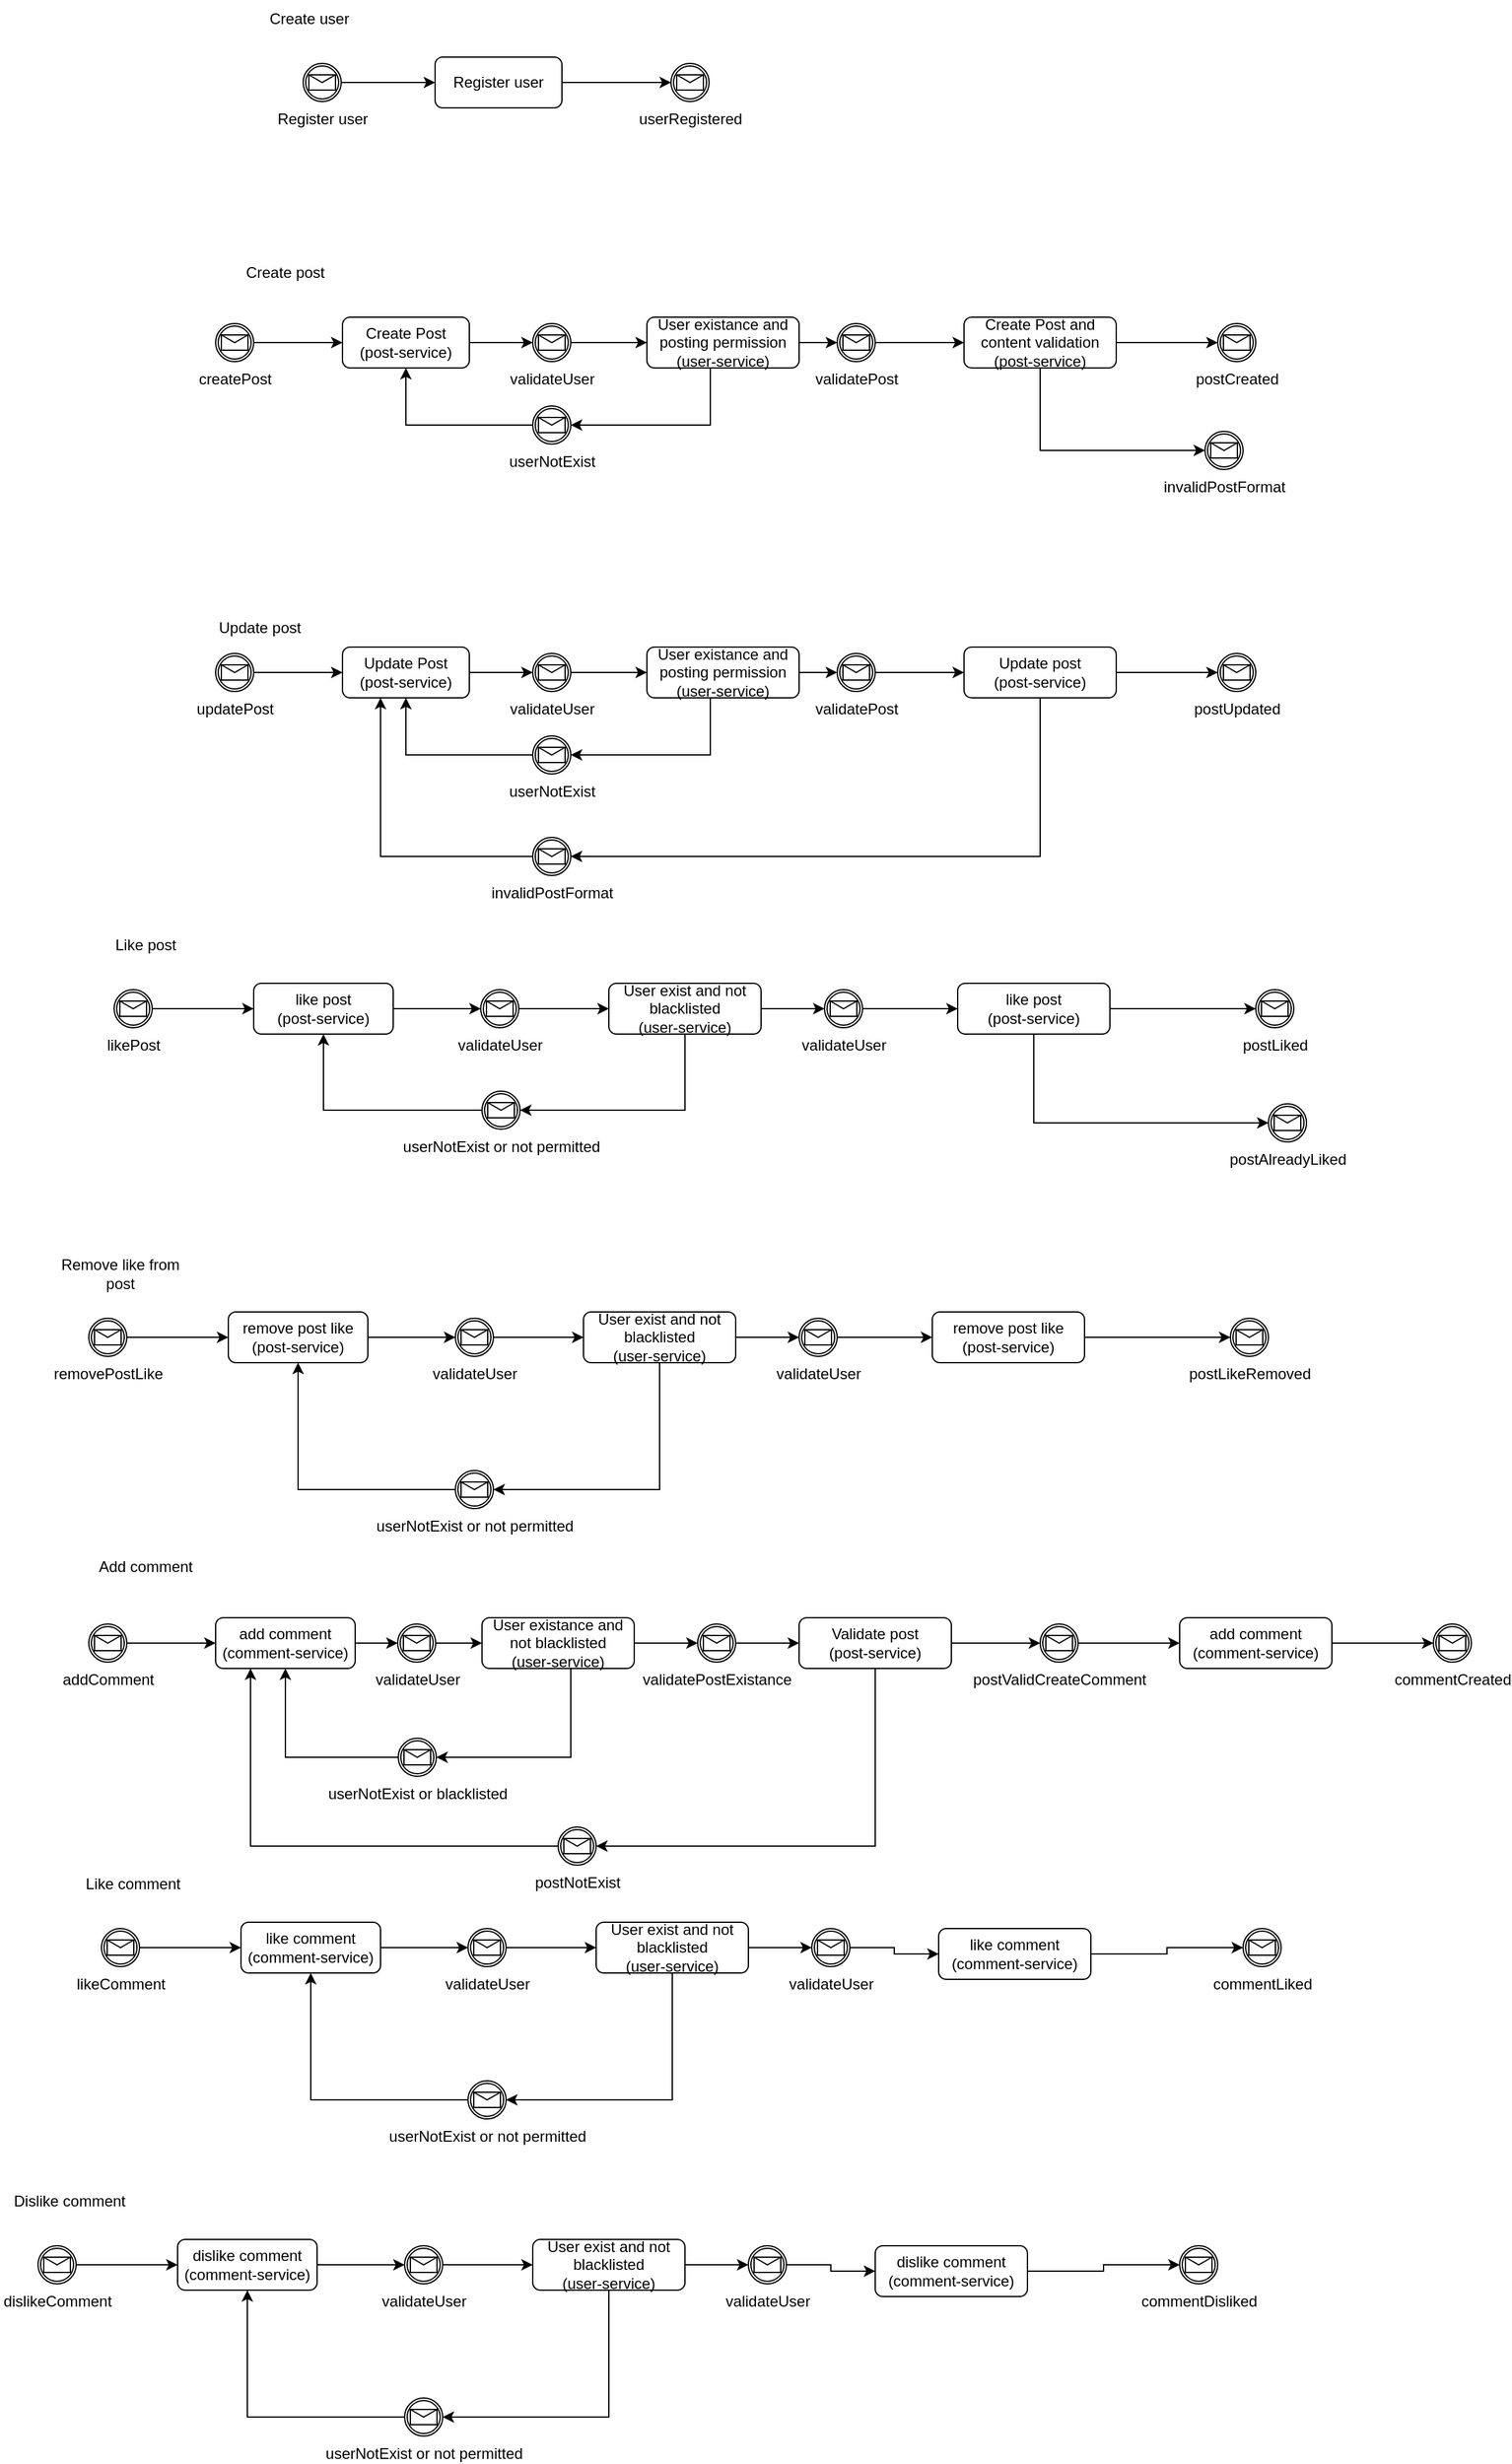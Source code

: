<mxfile version="15.8.7" type="device"><diagram id="OkENjCGytvW-lwGBMYkh" name="Page-1"><mxGraphModel dx="1303" dy="891" grid="1" gridSize="10" guides="1" tooltips="1" connect="1" arrows="1" fold="1" page="1" pageScale="1" pageWidth="827" pageHeight="1169" math="0" shadow="0"><root><mxCell id="0"/><mxCell id="1" parent="0"/><mxCell id="knPwBAXzNLxY5owdQDU6-1" style="edgeStyle=orthogonalEdgeStyle;rounded=0;orthogonalLoop=1;jettySize=auto;html=1;entryX=0;entryY=0.5;entryDx=0;entryDy=0;entryPerimeter=0;" edge="1" parent="1" source="knPwBAXzNLxY5owdQDU6-2" target="knPwBAXzNLxY5owdQDU6-12"><mxGeometry relative="1" as="geometry"/></mxCell><mxCell id="knPwBAXzNLxY5owdQDU6-2" value="Create Post&lt;br&gt;(post-service)" style="rounded=1;whiteSpace=wrap;html=1;fontSize=12;glass=0;strokeWidth=1;shadow=0;" vertex="1" parent="1"><mxGeometry x="370" y="430" width="100" height="40" as="geometry"/></mxCell><mxCell id="knPwBAXzNLxY5owdQDU6-3" style="edgeStyle=orthogonalEdgeStyle;rounded=0;orthogonalLoop=1;jettySize=auto;html=1;entryX=1;entryY=0.5;entryDx=0;entryDy=0;entryPerimeter=0;" edge="1" parent="1" source="knPwBAXzNLxY5owdQDU6-5" target="knPwBAXzNLxY5owdQDU6-14"><mxGeometry relative="1" as="geometry"><Array as="points"><mxPoint x="660" y="515"/></Array></mxGeometry></mxCell><mxCell id="knPwBAXzNLxY5owdQDU6-4" style="edgeStyle=orthogonalEdgeStyle;rounded=0;orthogonalLoop=1;jettySize=auto;html=1;entryX=0;entryY=0.5;entryDx=0;entryDy=0;entryPerimeter=0;" edge="1" parent="1" source="knPwBAXzNLxY5owdQDU6-5" target="knPwBAXzNLxY5owdQDU6-18"><mxGeometry relative="1" as="geometry"/></mxCell><mxCell id="knPwBAXzNLxY5owdQDU6-5" value="User existance and posting permission&lt;br&gt;(user-service)" style="rounded=1;whiteSpace=wrap;html=1;fontSize=12;glass=0;strokeWidth=1;shadow=0;" vertex="1" parent="1"><mxGeometry x="610" y="430" width="120" height="40" as="geometry"/></mxCell><mxCell id="knPwBAXzNLxY5owdQDU6-6" style="edgeStyle=orthogonalEdgeStyle;rounded=0;orthogonalLoop=1;jettySize=auto;html=1;entryX=0;entryY=0.5;entryDx=0;entryDy=0;entryPerimeter=0;" edge="1" parent="1" source="knPwBAXzNLxY5owdQDU6-8" target="knPwBAXzNLxY5owdQDU6-16"><mxGeometry relative="1" as="geometry"><Array as="points"><mxPoint x="920" y="535"/></Array></mxGeometry></mxCell><mxCell id="knPwBAXzNLxY5owdQDU6-7" style="edgeStyle=orthogonalEdgeStyle;rounded=0;orthogonalLoop=1;jettySize=auto;html=1;" edge="1" parent="1" source="knPwBAXzNLxY5owdQDU6-8" target="knPwBAXzNLxY5owdQDU6-19"><mxGeometry relative="1" as="geometry"/></mxCell><mxCell id="knPwBAXzNLxY5owdQDU6-8" value="Create Post and content validation&lt;br&gt;(post-service)" style="rounded=1;whiteSpace=wrap;html=1;fontSize=12;glass=0;strokeWidth=1;shadow=0;" vertex="1" parent="1"><mxGeometry x="860" y="430" width="120" height="40" as="geometry"/></mxCell><mxCell id="knPwBAXzNLxY5owdQDU6-9" style="edgeStyle=orthogonalEdgeStyle;rounded=0;orthogonalLoop=1;jettySize=auto;html=1;entryX=0;entryY=0.5;entryDx=0;entryDy=0;" edge="1" parent="1" source="knPwBAXzNLxY5owdQDU6-10" target="knPwBAXzNLxY5owdQDU6-2"><mxGeometry relative="1" as="geometry"/></mxCell><mxCell id="knPwBAXzNLxY5owdQDU6-10" value="createPost" style="points=[[0.145,0.145,0],[0.5,0,0],[0.855,0.145,0],[1,0.5,0],[0.855,0.855,0],[0.5,1,0],[0.145,0.855,0],[0,0.5,0]];shape=mxgraph.bpmn.event;html=1;verticalLabelPosition=bottom;labelBackgroundColor=#ffffff;verticalAlign=top;align=center;perimeter=ellipsePerimeter;outlineConnect=0;aspect=fixed;outline=catching;symbol=message;" vertex="1" parent="1"><mxGeometry x="270" y="435" width="30" height="30" as="geometry"/></mxCell><mxCell id="knPwBAXzNLxY5owdQDU6-11" style="edgeStyle=orthogonalEdgeStyle;rounded=0;orthogonalLoop=1;jettySize=auto;html=1;" edge="1" parent="1" source="knPwBAXzNLxY5owdQDU6-12" target="knPwBAXzNLxY5owdQDU6-5"><mxGeometry relative="1" as="geometry"/></mxCell><mxCell id="knPwBAXzNLxY5owdQDU6-12" value="validateUser" style="points=[[0.145,0.145,0],[0.5,0,0],[0.855,0.145,0],[1,0.5,0],[0.855,0.855,0],[0.5,1,0],[0.145,0.855,0],[0,0.5,0]];shape=mxgraph.bpmn.event;html=1;verticalLabelPosition=bottom;labelBackgroundColor=#ffffff;verticalAlign=top;align=center;perimeter=ellipsePerimeter;outlineConnect=0;aspect=fixed;outline=catching;symbol=message;" vertex="1" parent="1"><mxGeometry x="520" y="435" width="30" height="30" as="geometry"/></mxCell><mxCell id="knPwBAXzNLxY5owdQDU6-13" style="edgeStyle=orthogonalEdgeStyle;rounded=0;orthogonalLoop=1;jettySize=auto;html=1;" edge="1" parent="1" source="knPwBAXzNLxY5owdQDU6-14" target="knPwBAXzNLxY5owdQDU6-2"><mxGeometry relative="1" as="geometry"/></mxCell><mxCell id="knPwBAXzNLxY5owdQDU6-14" value="userNotExist" style="points=[[0.145,0.145,0],[0.5,0,0],[0.855,0.145,0],[1,0.5,0],[0.855,0.855,0],[0.5,1,0],[0.145,0.855,0],[0,0.5,0]];shape=mxgraph.bpmn.event;html=1;verticalLabelPosition=bottom;labelBackgroundColor=#ffffff;verticalAlign=top;align=center;perimeter=ellipsePerimeter;outlineConnect=0;aspect=fixed;outline=catching;symbol=message;" vertex="1" parent="1"><mxGeometry x="520" y="500" width="30" height="30" as="geometry"/></mxCell><mxCell id="knPwBAXzNLxY5owdQDU6-16" value="invalidPostFormat" style="points=[[0.145,0.145,0],[0.5,0,0],[0.855,0.145,0],[1,0.5,0],[0.855,0.855,0],[0.5,1,0],[0.145,0.855,0],[0,0.5,0]];shape=mxgraph.bpmn.event;html=1;verticalLabelPosition=bottom;labelBackgroundColor=#ffffff;verticalAlign=top;align=center;perimeter=ellipsePerimeter;outlineConnect=0;aspect=fixed;outline=catching;symbol=message;" vertex="1" parent="1"><mxGeometry x="1050" y="520" width="30" height="30" as="geometry"/></mxCell><mxCell id="knPwBAXzNLxY5owdQDU6-17" style="edgeStyle=orthogonalEdgeStyle;rounded=0;orthogonalLoop=1;jettySize=auto;html=1;" edge="1" parent="1" source="knPwBAXzNLxY5owdQDU6-18" target="knPwBAXzNLxY5owdQDU6-8"><mxGeometry relative="1" as="geometry"/></mxCell><mxCell id="knPwBAXzNLxY5owdQDU6-18" value="validatePost" style="points=[[0.145,0.145,0],[0.5,0,0],[0.855,0.145,0],[1,0.5,0],[0.855,0.855,0],[0.5,1,0],[0.145,0.855,0],[0,0.5,0]];shape=mxgraph.bpmn.event;html=1;verticalLabelPosition=bottom;labelBackgroundColor=#ffffff;verticalAlign=top;align=center;perimeter=ellipsePerimeter;outlineConnect=0;aspect=fixed;outline=catching;symbol=message;" vertex="1" parent="1"><mxGeometry x="760" y="435" width="30" height="30" as="geometry"/></mxCell><mxCell id="knPwBAXzNLxY5owdQDU6-19" value="postCreated" style="points=[[0.145,0.145,0],[0.5,0,0],[0.855,0.145,0],[1,0.5,0],[0.855,0.855,0],[0.5,1,0],[0.145,0.855,0],[0,0.5,0]];shape=mxgraph.bpmn.event;html=1;verticalLabelPosition=bottom;labelBackgroundColor=#ffffff;verticalAlign=top;align=center;perimeter=ellipsePerimeter;outlineConnect=0;aspect=fixed;outline=catching;symbol=message;" vertex="1" parent="1"><mxGeometry x="1060" y="435" width="30" height="30" as="geometry"/></mxCell><mxCell id="knPwBAXzNLxY5owdQDU6-20" style="edgeStyle=orthogonalEdgeStyle;rounded=0;orthogonalLoop=1;jettySize=auto;html=1;" edge="1" parent="1" source="knPwBAXzNLxY5owdQDU6-21" target="knPwBAXzNLxY5owdQDU6-23"><mxGeometry relative="1" as="geometry"/></mxCell><mxCell id="knPwBAXzNLxY5owdQDU6-21" value="addComment" style="points=[[0.145,0.145,0],[0.5,0,0],[0.855,0.145,0],[1,0.5,0],[0.855,0.855,0],[0.5,1,0],[0.145,0.855,0],[0,0.5,0]];shape=mxgraph.bpmn.event;html=1;verticalLabelPosition=bottom;labelBackgroundColor=#ffffff;verticalAlign=top;align=center;perimeter=ellipsePerimeter;outlineConnect=0;aspect=fixed;outline=catching;symbol=message;" vertex="1" parent="1"><mxGeometry x="170" y="1460" width="30" height="30" as="geometry"/></mxCell><mxCell id="knPwBAXzNLxY5owdQDU6-22" style="edgeStyle=orthogonalEdgeStyle;rounded=0;orthogonalLoop=1;jettySize=auto;html=1;" edge="1" parent="1" source="knPwBAXzNLxY5owdQDU6-23" target="knPwBAXzNLxY5owdQDU6-28"><mxGeometry relative="1" as="geometry"/></mxCell><mxCell id="knPwBAXzNLxY5owdQDU6-23" value="add comment&lt;br&gt;(comment-service)" style="rounded=1;whiteSpace=wrap;html=1;fontSize=12;glass=0;strokeWidth=1;shadow=0;" vertex="1" parent="1"><mxGeometry x="270" y="1455" width="110" height="40" as="geometry"/></mxCell><mxCell id="knPwBAXzNLxY5owdQDU6-24" style="edgeStyle=orthogonalEdgeStyle;rounded=0;orthogonalLoop=1;jettySize=auto;html=1;entryX=1;entryY=0.5;entryDx=0;entryDy=0;entryPerimeter=0;" edge="1" parent="1" source="knPwBAXzNLxY5owdQDU6-26" target="knPwBAXzNLxY5owdQDU6-30"><mxGeometry relative="1" as="geometry"><Array as="points"><mxPoint x="550" y="1565"/></Array></mxGeometry></mxCell><mxCell id="knPwBAXzNLxY5owdQDU6-25" style="edgeStyle=orthogonalEdgeStyle;rounded=0;orthogonalLoop=1;jettySize=auto;html=1;" edge="1" parent="1" source="knPwBAXzNLxY5owdQDU6-26" target="knPwBAXzNLxY5owdQDU6-32"><mxGeometry relative="1" as="geometry"/></mxCell><mxCell id="knPwBAXzNLxY5owdQDU6-26" value="User existance and not blacklisted&lt;br&gt;(user-service)" style="rounded=1;whiteSpace=wrap;html=1;fontSize=12;glass=0;strokeWidth=1;shadow=0;" vertex="1" parent="1"><mxGeometry x="480" y="1455" width="120" height="40" as="geometry"/></mxCell><mxCell id="knPwBAXzNLxY5owdQDU6-27" style="edgeStyle=orthogonalEdgeStyle;rounded=0;orthogonalLoop=1;jettySize=auto;html=1;" edge="1" parent="1" source="knPwBAXzNLxY5owdQDU6-28" target="knPwBAXzNLxY5owdQDU6-26"><mxGeometry relative="1" as="geometry"/></mxCell><mxCell id="knPwBAXzNLxY5owdQDU6-28" value="validateUser" style="points=[[0.145,0.145,0],[0.5,0,0],[0.855,0.145,0],[1,0.5,0],[0.855,0.855,0],[0.5,1,0],[0.145,0.855,0],[0,0.5,0]];shape=mxgraph.bpmn.event;html=1;verticalLabelPosition=bottom;labelBackgroundColor=#ffffff;verticalAlign=top;align=center;perimeter=ellipsePerimeter;outlineConnect=0;aspect=fixed;outline=catching;symbol=message;" vertex="1" parent="1"><mxGeometry x="413.5" y="1460" width="30" height="30" as="geometry"/></mxCell><mxCell id="knPwBAXzNLxY5owdQDU6-29" style="edgeStyle=orthogonalEdgeStyle;rounded=0;orthogonalLoop=1;jettySize=auto;html=1;entryX=0.5;entryY=1;entryDx=0;entryDy=0;" edge="1" parent="1" source="knPwBAXzNLxY5owdQDU6-30" target="knPwBAXzNLxY5owdQDU6-23"><mxGeometry relative="1" as="geometry"/></mxCell><mxCell id="knPwBAXzNLxY5owdQDU6-30" value="userNotExist or blacklisted" style="points=[[0.145,0.145,0],[0.5,0,0],[0.855,0.145,0],[1,0.5,0],[0.855,0.855,0],[0.5,1,0],[0.145,0.855,0],[0,0.5,0]];shape=mxgraph.bpmn.event;html=1;verticalLabelPosition=bottom;labelBackgroundColor=#ffffff;verticalAlign=top;align=center;perimeter=ellipsePerimeter;outlineConnect=0;aspect=fixed;outline=catching;symbol=message;" vertex="1" parent="1"><mxGeometry x="414" y="1550" width="30" height="30" as="geometry"/></mxCell><mxCell id="knPwBAXzNLxY5owdQDU6-31" style="edgeStyle=orthogonalEdgeStyle;rounded=0;orthogonalLoop=1;jettySize=auto;html=1;entryX=0;entryY=0.5;entryDx=0;entryDy=0;" edge="1" parent="1" source="knPwBAXzNLxY5owdQDU6-32" target="knPwBAXzNLxY5owdQDU6-35"><mxGeometry relative="1" as="geometry"/></mxCell><mxCell id="knPwBAXzNLxY5owdQDU6-32" value="validatePostExistance" style="points=[[0.145,0.145,0],[0.5,0,0],[0.855,0.145,0],[1,0.5,0],[0.855,0.855,0],[0.5,1,0],[0.145,0.855,0],[0,0.5,0]];shape=mxgraph.bpmn.event;html=1;verticalLabelPosition=bottom;labelBackgroundColor=#ffffff;verticalAlign=top;align=center;perimeter=ellipsePerimeter;outlineConnect=0;aspect=fixed;outline=catching;symbol=message;" vertex="1" parent="1"><mxGeometry x="650" y="1460" width="30" height="30" as="geometry"/></mxCell><mxCell id="knPwBAXzNLxY5owdQDU6-33" style="edgeStyle=orthogonalEdgeStyle;rounded=0;orthogonalLoop=1;jettySize=auto;html=1;entryX=1;entryY=0.5;entryDx=0;entryDy=0;entryPerimeter=0;" edge="1" parent="1" source="knPwBAXzNLxY5owdQDU6-35" target="knPwBAXzNLxY5owdQDU6-37"><mxGeometry relative="1" as="geometry"><Array as="points"><mxPoint x="790" y="1635"/></Array></mxGeometry></mxCell><mxCell id="knPwBAXzNLxY5owdQDU6-34" style="edgeStyle=orthogonalEdgeStyle;rounded=0;orthogonalLoop=1;jettySize=auto;html=1;" edge="1" parent="1" source="knPwBAXzNLxY5owdQDU6-35" target="knPwBAXzNLxY5owdQDU6-41"><mxGeometry relative="1" as="geometry"/></mxCell><mxCell id="knPwBAXzNLxY5owdQDU6-35" value="Validate post&lt;br&gt;(post-service)" style="rounded=1;whiteSpace=wrap;html=1;fontSize=12;glass=0;strokeWidth=1;shadow=0;" vertex="1" parent="1"><mxGeometry x="730" y="1455" width="120" height="40" as="geometry"/></mxCell><mxCell id="knPwBAXzNLxY5owdQDU6-36" style="edgeStyle=orthogonalEdgeStyle;rounded=0;orthogonalLoop=1;jettySize=auto;html=1;entryX=0.25;entryY=1;entryDx=0;entryDy=0;" edge="1" parent="1" source="knPwBAXzNLxY5owdQDU6-37" target="knPwBAXzNLxY5owdQDU6-23"><mxGeometry relative="1" as="geometry"/></mxCell><mxCell id="knPwBAXzNLxY5owdQDU6-37" value="postNotExist" style="points=[[0.145,0.145,0],[0.5,0,0],[0.855,0.145,0],[1,0.5,0],[0.855,0.855,0],[0.5,1,0],[0.145,0.855,0],[0,0.5,0]];shape=mxgraph.bpmn.event;html=1;verticalLabelPosition=bottom;labelBackgroundColor=#ffffff;verticalAlign=top;align=center;perimeter=ellipsePerimeter;outlineConnect=0;aspect=fixed;outline=catching;symbol=message;" vertex="1" parent="1"><mxGeometry x="540" y="1620" width="30" height="30" as="geometry"/></mxCell><mxCell id="knPwBAXzNLxY5owdQDU6-38" style="edgeStyle=orthogonalEdgeStyle;rounded=0;orthogonalLoop=1;jettySize=auto;html=1;" edge="1" parent="1" source="knPwBAXzNLxY5owdQDU6-39" target="knPwBAXzNLxY5owdQDU6-42"><mxGeometry relative="1" as="geometry"/></mxCell><mxCell id="knPwBAXzNLxY5owdQDU6-39" value="add comment&lt;br&gt;(comment-service)" style="rounded=1;whiteSpace=wrap;html=1;fontSize=12;glass=0;strokeWidth=1;shadow=0;" vertex="1" parent="1"><mxGeometry x="1030" y="1455" width="120" height="40" as="geometry"/></mxCell><mxCell id="knPwBAXzNLxY5owdQDU6-40" style="edgeStyle=orthogonalEdgeStyle;rounded=0;orthogonalLoop=1;jettySize=auto;html=1;" edge="1" parent="1" source="knPwBAXzNLxY5owdQDU6-41" target="knPwBAXzNLxY5owdQDU6-39"><mxGeometry relative="1" as="geometry"/></mxCell><mxCell id="knPwBAXzNLxY5owdQDU6-41" value="postValidCreateComment" style="points=[[0.145,0.145,0],[0.5,0,0],[0.855,0.145,0],[1,0.5,0],[0.855,0.855,0],[0.5,1,0],[0.145,0.855,0],[0,0.5,0]];shape=mxgraph.bpmn.event;html=1;verticalLabelPosition=bottom;labelBackgroundColor=#ffffff;verticalAlign=top;align=center;perimeter=ellipsePerimeter;outlineConnect=0;aspect=fixed;outline=catching;symbol=message;" vertex="1" parent="1"><mxGeometry x="920" y="1460" width="30" height="30" as="geometry"/></mxCell><mxCell id="knPwBAXzNLxY5owdQDU6-42" value="commentCreated" style="points=[[0.145,0.145,0],[0.5,0,0],[0.855,0.145,0],[1,0.5,0],[0.855,0.855,0],[0.5,1,0],[0.145,0.855,0],[0,0.5,0]];shape=mxgraph.bpmn.event;html=1;verticalLabelPosition=bottom;labelBackgroundColor=#ffffff;verticalAlign=top;align=center;perimeter=ellipsePerimeter;outlineConnect=0;aspect=fixed;outline=catching;symbol=message;" vertex="1" parent="1"><mxGeometry x="1230" y="1460" width="30" height="30" as="geometry"/></mxCell><mxCell id="knPwBAXzNLxY5owdQDU6-43" value="Create post" style="text;html=1;strokeColor=none;fillColor=none;align=center;verticalAlign=middle;whiteSpace=wrap;rounded=0;" vertex="1" parent="1"><mxGeometry x="270" y="380" width="110" height="30" as="geometry"/></mxCell><mxCell id="knPwBAXzNLxY5owdQDU6-44" value="Add comment" style="text;html=1;strokeColor=none;fillColor=none;align=center;verticalAlign=middle;whiteSpace=wrap;rounded=0;" vertex="1" parent="1"><mxGeometry x="160" y="1400" width="110" height="30" as="geometry"/></mxCell><mxCell id="knPwBAXzNLxY5owdQDU6-45" value="Like comment" style="text;html=1;strokeColor=none;fillColor=none;align=center;verticalAlign=middle;whiteSpace=wrap;rounded=0;" vertex="1" parent="1"><mxGeometry x="150" y="1650" width="110" height="30" as="geometry"/></mxCell><mxCell id="knPwBAXzNLxY5owdQDU6-46" style="edgeStyle=orthogonalEdgeStyle;rounded=0;orthogonalLoop=1;jettySize=auto;html=1;entryX=0;entryY=0.5;entryDx=0;entryDy=0;" edge="1" parent="1" source="knPwBAXzNLxY5owdQDU6-47" target="knPwBAXzNLxY5owdQDU6-49"><mxGeometry relative="1" as="geometry"/></mxCell><mxCell id="knPwBAXzNLxY5owdQDU6-47" value="likeComment" style="points=[[0.145,0.145,0],[0.5,0,0],[0.855,0.145,0],[1,0.5,0],[0.855,0.855,0],[0.5,1,0],[0.145,0.855,0],[0,0.5,0]];shape=mxgraph.bpmn.event;html=1;verticalLabelPosition=bottom;labelBackgroundColor=#ffffff;verticalAlign=top;align=center;perimeter=ellipsePerimeter;outlineConnect=0;aspect=fixed;outline=catching;symbol=message;" vertex="1" parent="1"><mxGeometry x="180" y="1700" width="30" height="30" as="geometry"/></mxCell><mxCell id="knPwBAXzNLxY5owdQDU6-48" style="edgeStyle=orthogonalEdgeStyle;rounded=0;orthogonalLoop=1;jettySize=auto;html=1;entryX=0;entryY=0.5;entryDx=0;entryDy=0;entryPerimeter=0;" edge="1" parent="1" source="knPwBAXzNLxY5owdQDU6-49" target="knPwBAXzNLxY5owdQDU6-51"><mxGeometry relative="1" as="geometry"/></mxCell><mxCell id="knPwBAXzNLxY5owdQDU6-49" value="like comment&lt;br&gt;(comment-service)" style="rounded=1;whiteSpace=wrap;html=1;fontSize=12;glass=0;strokeWidth=1;shadow=0;" vertex="1" parent="1"><mxGeometry x="290" y="1695" width="110" height="40" as="geometry"/></mxCell><mxCell id="knPwBAXzNLxY5owdQDU6-50" style="edgeStyle=orthogonalEdgeStyle;rounded=0;orthogonalLoop=1;jettySize=auto;html=1;entryX=0;entryY=0.5;entryDx=0;entryDy=0;" edge="1" parent="1" source="knPwBAXzNLxY5owdQDU6-51" target="knPwBAXzNLxY5owdQDU6-54"><mxGeometry relative="1" as="geometry"/></mxCell><mxCell id="knPwBAXzNLxY5owdQDU6-51" value="validateUser" style="points=[[0.145,0.145,0],[0.5,0,0],[0.855,0.145,0],[1,0.5,0],[0.855,0.855,0],[0.5,1,0],[0.145,0.855,0],[0,0.5,0]];shape=mxgraph.bpmn.event;html=1;verticalLabelPosition=bottom;labelBackgroundColor=#ffffff;verticalAlign=top;align=center;perimeter=ellipsePerimeter;outlineConnect=0;aspect=fixed;outline=catching;symbol=message;" vertex="1" parent="1"><mxGeometry x="469" y="1700" width="30" height="30" as="geometry"/></mxCell><mxCell id="knPwBAXzNLxY5owdQDU6-52" style="edgeStyle=orthogonalEdgeStyle;rounded=0;orthogonalLoop=1;jettySize=auto;html=1;entryX=1;entryY=0.5;entryDx=0;entryDy=0;entryPerimeter=0;" edge="1" parent="1" source="knPwBAXzNLxY5owdQDU6-54" target="knPwBAXzNLxY5owdQDU6-58"><mxGeometry relative="1" as="geometry"><Array as="points"><mxPoint x="630" y="1835"/></Array></mxGeometry></mxCell><mxCell id="knPwBAXzNLxY5owdQDU6-53" style="edgeStyle=orthogonalEdgeStyle;rounded=0;orthogonalLoop=1;jettySize=auto;html=1;entryX=0;entryY=0.5;entryDx=0;entryDy=0;entryPerimeter=0;" edge="1" parent="1" source="knPwBAXzNLxY5owdQDU6-54" target="knPwBAXzNLxY5owdQDU6-56"><mxGeometry relative="1" as="geometry"/></mxCell><mxCell id="knPwBAXzNLxY5owdQDU6-54" value="User exist and not blacklisted&lt;br&gt;(user-service)" style="rounded=1;whiteSpace=wrap;html=1;fontSize=12;glass=0;strokeWidth=1;shadow=0;" vertex="1" parent="1"><mxGeometry x="570" y="1695" width="120" height="40" as="geometry"/></mxCell><mxCell id="knPwBAXzNLxY5owdQDU6-55" style="edgeStyle=orthogonalEdgeStyle;rounded=0;orthogonalLoop=1;jettySize=auto;html=1;entryX=0;entryY=0.5;entryDx=0;entryDy=0;" edge="1" parent="1" source="knPwBAXzNLxY5owdQDU6-56" target="knPwBAXzNLxY5owdQDU6-60"><mxGeometry relative="1" as="geometry"/></mxCell><mxCell id="knPwBAXzNLxY5owdQDU6-56" value="validateUser" style="points=[[0.145,0.145,0],[0.5,0,0],[0.855,0.145,0],[1,0.5,0],[0.855,0.855,0],[0.5,1,0],[0.145,0.855,0],[0,0.5,0]];shape=mxgraph.bpmn.event;html=1;verticalLabelPosition=bottom;labelBackgroundColor=#ffffff;verticalAlign=top;align=center;perimeter=ellipsePerimeter;outlineConnect=0;aspect=fixed;outline=catching;symbol=message;" vertex="1" parent="1"><mxGeometry x="740" y="1700" width="30" height="30" as="geometry"/></mxCell><mxCell id="knPwBAXzNLxY5owdQDU6-57" style="edgeStyle=orthogonalEdgeStyle;rounded=0;orthogonalLoop=1;jettySize=auto;html=1;" edge="1" parent="1" source="knPwBAXzNLxY5owdQDU6-58" target="knPwBAXzNLxY5owdQDU6-49"><mxGeometry relative="1" as="geometry"/></mxCell><mxCell id="knPwBAXzNLxY5owdQDU6-58" value="userNotExist or not permitted" style="points=[[0.145,0.145,0],[0.5,0,0],[0.855,0.145,0],[1,0.5,0],[0.855,0.855,0],[0.5,1,0],[0.145,0.855,0],[0,0.5,0]];shape=mxgraph.bpmn.event;html=1;verticalLabelPosition=bottom;labelBackgroundColor=#ffffff;verticalAlign=top;align=center;perimeter=ellipsePerimeter;outlineConnect=0;aspect=fixed;outline=catching;symbol=message;" vertex="1" parent="1"><mxGeometry x="469" y="1820" width="30" height="30" as="geometry"/></mxCell><mxCell id="knPwBAXzNLxY5owdQDU6-59" style="edgeStyle=orthogonalEdgeStyle;rounded=0;orthogonalLoop=1;jettySize=auto;html=1;entryX=0;entryY=0.5;entryDx=0;entryDy=0;entryPerimeter=0;" edge="1" parent="1" source="knPwBAXzNLxY5owdQDU6-60" target="knPwBAXzNLxY5owdQDU6-61"><mxGeometry relative="1" as="geometry"/></mxCell><mxCell id="knPwBAXzNLxY5owdQDU6-60" value="like comment&lt;br&gt;(comment-service)" style="rounded=1;whiteSpace=wrap;html=1;fontSize=12;glass=0;strokeWidth=1;shadow=0;" vertex="1" parent="1"><mxGeometry x="840" y="1700" width="120" height="40" as="geometry"/></mxCell><mxCell id="knPwBAXzNLxY5owdQDU6-61" value="commentLiked" style="points=[[0.145,0.145,0],[0.5,0,0],[0.855,0.145,0],[1,0.5,0],[0.855,0.855,0],[0.5,1,0],[0.145,0.855,0],[0,0.5,0]];shape=mxgraph.bpmn.event;html=1;verticalLabelPosition=bottom;labelBackgroundColor=#ffffff;verticalAlign=top;align=center;perimeter=ellipsePerimeter;outlineConnect=0;aspect=fixed;outline=catching;symbol=message;" vertex="1" parent="1"><mxGeometry x="1080" y="1700" width="30" height="30" as="geometry"/></mxCell><mxCell id="knPwBAXzNLxY5owdQDU6-62" value="Dislike comment" style="text;html=1;strokeColor=none;fillColor=none;align=center;verticalAlign=middle;whiteSpace=wrap;rounded=0;" vertex="1" parent="1"><mxGeometry x="100" y="1900" width="110" height="30" as="geometry"/></mxCell><mxCell id="knPwBAXzNLxY5owdQDU6-63" style="edgeStyle=orthogonalEdgeStyle;rounded=0;orthogonalLoop=1;jettySize=auto;html=1;entryX=0;entryY=0.5;entryDx=0;entryDy=0;" edge="1" parent="1" source="knPwBAXzNLxY5owdQDU6-64" target="knPwBAXzNLxY5owdQDU6-66"><mxGeometry relative="1" as="geometry"/></mxCell><mxCell id="knPwBAXzNLxY5owdQDU6-64" value="dislikeComment" style="points=[[0.145,0.145,0],[0.5,0,0],[0.855,0.145,0],[1,0.5,0],[0.855,0.855,0],[0.5,1,0],[0.145,0.855,0],[0,0.5,0]];shape=mxgraph.bpmn.event;html=1;verticalLabelPosition=bottom;labelBackgroundColor=#ffffff;verticalAlign=top;align=center;perimeter=ellipsePerimeter;outlineConnect=0;aspect=fixed;outline=catching;symbol=message;" vertex="1" parent="1"><mxGeometry x="130" y="1950" width="30" height="30" as="geometry"/></mxCell><mxCell id="knPwBAXzNLxY5owdQDU6-65" style="edgeStyle=orthogonalEdgeStyle;rounded=0;orthogonalLoop=1;jettySize=auto;html=1;entryX=0;entryY=0.5;entryDx=0;entryDy=0;entryPerimeter=0;" edge="1" parent="1" source="knPwBAXzNLxY5owdQDU6-66" target="knPwBAXzNLxY5owdQDU6-68"><mxGeometry relative="1" as="geometry"/></mxCell><mxCell id="knPwBAXzNLxY5owdQDU6-66" value="dislike comment&lt;br&gt;(comment-service)" style="rounded=1;whiteSpace=wrap;html=1;fontSize=12;glass=0;strokeWidth=1;shadow=0;" vertex="1" parent="1"><mxGeometry x="240" y="1945" width="110" height="40" as="geometry"/></mxCell><mxCell id="knPwBAXzNLxY5owdQDU6-67" style="edgeStyle=orthogonalEdgeStyle;rounded=0;orthogonalLoop=1;jettySize=auto;html=1;entryX=0;entryY=0.5;entryDx=0;entryDy=0;" edge="1" parent="1" source="knPwBAXzNLxY5owdQDU6-68" target="knPwBAXzNLxY5owdQDU6-71"><mxGeometry relative="1" as="geometry"/></mxCell><mxCell id="knPwBAXzNLxY5owdQDU6-68" value="validateUser" style="points=[[0.145,0.145,0],[0.5,0,0],[0.855,0.145,0],[1,0.5,0],[0.855,0.855,0],[0.5,1,0],[0.145,0.855,0],[0,0.5,0]];shape=mxgraph.bpmn.event;html=1;verticalLabelPosition=bottom;labelBackgroundColor=#ffffff;verticalAlign=top;align=center;perimeter=ellipsePerimeter;outlineConnect=0;aspect=fixed;outline=catching;symbol=message;" vertex="1" parent="1"><mxGeometry x="419" y="1950" width="30" height="30" as="geometry"/></mxCell><mxCell id="knPwBAXzNLxY5owdQDU6-69" style="edgeStyle=orthogonalEdgeStyle;rounded=0;orthogonalLoop=1;jettySize=auto;html=1;entryX=1;entryY=0.5;entryDx=0;entryDy=0;entryPerimeter=0;" edge="1" parent="1" source="knPwBAXzNLxY5owdQDU6-71" target="knPwBAXzNLxY5owdQDU6-75"><mxGeometry relative="1" as="geometry"><Array as="points"><mxPoint x="580" y="2085"/></Array></mxGeometry></mxCell><mxCell id="knPwBAXzNLxY5owdQDU6-70" style="edgeStyle=orthogonalEdgeStyle;rounded=0;orthogonalLoop=1;jettySize=auto;html=1;entryX=0;entryY=0.5;entryDx=0;entryDy=0;entryPerimeter=0;" edge="1" parent="1" source="knPwBAXzNLxY5owdQDU6-71" target="knPwBAXzNLxY5owdQDU6-73"><mxGeometry relative="1" as="geometry"/></mxCell><mxCell id="knPwBAXzNLxY5owdQDU6-71" value="User exist and not blacklisted&lt;br&gt;(user-service)" style="rounded=1;whiteSpace=wrap;html=1;fontSize=12;glass=0;strokeWidth=1;shadow=0;" vertex="1" parent="1"><mxGeometry x="520" y="1945" width="120" height="40" as="geometry"/></mxCell><mxCell id="knPwBAXzNLxY5owdQDU6-72" style="edgeStyle=orthogonalEdgeStyle;rounded=0;orthogonalLoop=1;jettySize=auto;html=1;entryX=0;entryY=0.5;entryDx=0;entryDy=0;" edge="1" parent="1" source="knPwBAXzNLxY5owdQDU6-73" target="knPwBAXzNLxY5owdQDU6-77"><mxGeometry relative="1" as="geometry"/></mxCell><mxCell id="knPwBAXzNLxY5owdQDU6-73" value="validateUser" style="points=[[0.145,0.145,0],[0.5,0,0],[0.855,0.145,0],[1,0.5,0],[0.855,0.855,0],[0.5,1,0],[0.145,0.855,0],[0,0.5,0]];shape=mxgraph.bpmn.event;html=1;verticalLabelPosition=bottom;labelBackgroundColor=#ffffff;verticalAlign=top;align=center;perimeter=ellipsePerimeter;outlineConnect=0;aspect=fixed;outline=catching;symbol=message;" vertex="1" parent="1"><mxGeometry x="690" y="1950" width="30" height="30" as="geometry"/></mxCell><mxCell id="knPwBAXzNLxY5owdQDU6-74" style="edgeStyle=orthogonalEdgeStyle;rounded=0;orthogonalLoop=1;jettySize=auto;html=1;" edge="1" parent="1" source="knPwBAXzNLxY5owdQDU6-75" target="knPwBAXzNLxY5owdQDU6-66"><mxGeometry relative="1" as="geometry"/></mxCell><mxCell id="knPwBAXzNLxY5owdQDU6-75" value="userNotExist or not permitted" style="points=[[0.145,0.145,0],[0.5,0,0],[0.855,0.145,0],[1,0.5,0],[0.855,0.855,0],[0.5,1,0],[0.145,0.855,0],[0,0.5,0]];shape=mxgraph.bpmn.event;html=1;verticalLabelPosition=bottom;labelBackgroundColor=#ffffff;verticalAlign=top;align=center;perimeter=ellipsePerimeter;outlineConnect=0;aspect=fixed;outline=catching;symbol=message;" vertex="1" parent="1"><mxGeometry x="419" y="2070" width="30" height="30" as="geometry"/></mxCell><mxCell id="knPwBAXzNLxY5owdQDU6-76" style="edgeStyle=orthogonalEdgeStyle;rounded=0;orthogonalLoop=1;jettySize=auto;html=1;entryX=0;entryY=0.5;entryDx=0;entryDy=0;entryPerimeter=0;" edge="1" parent="1" source="knPwBAXzNLxY5owdQDU6-77" target="knPwBAXzNLxY5owdQDU6-78"><mxGeometry relative="1" as="geometry"/></mxCell><mxCell id="knPwBAXzNLxY5owdQDU6-77" value="dislike comment&lt;br&gt;(comment-service)" style="rounded=1;whiteSpace=wrap;html=1;fontSize=12;glass=0;strokeWidth=1;shadow=0;" vertex="1" parent="1"><mxGeometry x="790" y="1950" width="120" height="40" as="geometry"/></mxCell><mxCell id="knPwBAXzNLxY5owdQDU6-78" value="commentDisliked" style="points=[[0.145,0.145,0],[0.5,0,0],[0.855,0.145,0],[1,0.5,0],[0.855,0.855,0],[0.5,1,0],[0.145,0.855,0],[0,0.5,0]];shape=mxgraph.bpmn.event;html=1;verticalLabelPosition=bottom;labelBackgroundColor=#ffffff;verticalAlign=top;align=center;perimeter=ellipsePerimeter;outlineConnect=0;aspect=fixed;outline=catching;symbol=message;" vertex="1" parent="1"><mxGeometry x="1030" y="1950" width="30" height="30" as="geometry"/></mxCell><mxCell id="knPwBAXzNLxY5owdQDU6-79" style="edgeStyle=orthogonalEdgeStyle;rounded=0;orthogonalLoop=1;jettySize=auto;html=1;entryX=0;entryY=0.5;entryDx=0;entryDy=0;entryPerimeter=0;" edge="1" parent="1" source="knPwBAXzNLxY5owdQDU6-80" target="knPwBAXzNLxY5owdQDU6-90"><mxGeometry relative="1" as="geometry"/></mxCell><mxCell id="knPwBAXzNLxY5owdQDU6-80" value="Update Post&lt;br&gt;(post-service)" style="rounded=1;whiteSpace=wrap;html=1;fontSize=12;glass=0;strokeWidth=1;shadow=0;" vertex="1" parent="1"><mxGeometry x="370" y="690" width="100" height="40" as="geometry"/></mxCell><mxCell id="knPwBAXzNLxY5owdQDU6-81" style="edgeStyle=orthogonalEdgeStyle;rounded=0;orthogonalLoop=1;jettySize=auto;html=1;entryX=1;entryY=0.5;entryDx=0;entryDy=0;entryPerimeter=0;" edge="1" parent="1" source="knPwBAXzNLxY5owdQDU6-83" target="knPwBAXzNLxY5owdQDU6-92"><mxGeometry relative="1" as="geometry"><Array as="points"><mxPoint x="660" y="775"/></Array></mxGeometry></mxCell><mxCell id="knPwBAXzNLxY5owdQDU6-82" style="edgeStyle=orthogonalEdgeStyle;rounded=0;orthogonalLoop=1;jettySize=auto;html=1;entryX=0;entryY=0.5;entryDx=0;entryDy=0;entryPerimeter=0;" edge="1" parent="1" source="knPwBAXzNLxY5owdQDU6-83" target="knPwBAXzNLxY5owdQDU6-96"><mxGeometry relative="1" as="geometry"/></mxCell><mxCell id="knPwBAXzNLxY5owdQDU6-83" value="User existance and posting permission&lt;br&gt;(user-service)" style="rounded=1;whiteSpace=wrap;html=1;fontSize=12;glass=0;strokeWidth=1;shadow=0;" vertex="1" parent="1"><mxGeometry x="610" y="690" width="120" height="40" as="geometry"/></mxCell><mxCell id="knPwBAXzNLxY5owdQDU6-84" style="edgeStyle=orthogonalEdgeStyle;rounded=0;orthogonalLoop=1;jettySize=auto;html=1;entryX=1;entryY=0.5;entryDx=0;entryDy=0;entryPerimeter=0;" edge="1" parent="1" source="knPwBAXzNLxY5owdQDU6-86" target="knPwBAXzNLxY5owdQDU6-94"><mxGeometry relative="1" as="geometry"><Array as="points"><mxPoint x="920" y="855"/></Array></mxGeometry></mxCell><mxCell id="knPwBAXzNLxY5owdQDU6-85" style="edgeStyle=orthogonalEdgeStyle;rounded=0;orthogonalLoop=1;jettySize=auto;html=1;" edge="1" parent="1" source="knPwBAXzNLxY5owdQDU6-86" target="knPwBAXzNLxY5owdQDU6-97"><mxGeometry relative="1" as="geometry"/></mxCell><mxCell id="knPwBAXzNLxY5owdQDU6-86" value="Update post&lt;br&gt;(post-service)" style="rounded=1;whiteSpace=wrap;html=1;fontSize=12;glass=0;strokeWidth=1;shadow=0;" vertex="1" parent="1"><mxGeometry x="860" y="690" width="120" height="40" as="geometry"/></mxCell><mxCell id="knPwBAXzNLxY5owdQDU6-87" style="edgeStyle=orthogonalEdgeStyle;rounded=0;orthogonalLoop=1;jettySize=auto;html=1;entryX=0;entryY=0.5;entryDx=0;entryDy=0;" edge="1" parent="1" source="knPwBAXzNLxY5owdQDU6-88" target="knPwBAXzNLxY5owdQDU6-80"><mxGeometry relative="1" as="geometry"/></mxCell><mxCell id="knPwBAXzNLxY5owdQDU6-88" value="updatePost" style="points=[[0.145,0.145,0],[0.5,0,0],[0.855,0.145,0],[1,0.5,0],[0.855,0.855,0],[0.5,1,0],[0.145,0.855,0],[0,0.5,0]];shape=mxgraph.bpmn.event;html=1;verticalLabelPosition=bottom;labelBackgroundColor=#ffffff;verticalAlign=top;align=center;perimeter=ellipsePerimeter;outlineConnect=0;aspect=fixed;outline=catching;symbol=message;" vertex="1" parent="1"><mxGeometry x="270" y="695" width="30" height="30" as="geometry"/></mxCell><mxCell id="knPwBAXzNLxY5owdQDU6-89" style="edgeStyle=orthogonalEdgeStyle;rounded=0;orthogonalLoop=1;jettySize=auto;html=1;" edge="1" parent="1" source="knPwBAXzNLxY5owdQDU6-90" target="knPwBAXzNLxY5owdQDU6-83"><mxGeometry relative="1" as="geometry"/></mxCell><mxCell id="knPwBAXzNLxY5owdQDU6-90" value="validateUser" style="points=[[0.145,0.145,0],[0.5,0,0],[0.855,0.145,0],[1,0.5,0],[0.855,0.855,0],[0.5,1,0],[0.145,0.855,0],[0,0.5,0]];shape=mxgraph.bpmn.event;html=1;verticalLabelPosition=bottom;labelBackgroundColor=#ffffff;verticalAlign=top;align=center;perimeter=ellipsePerimeter;outlineConnect=0;aspect=fixed;outline=catching;symbol=message;" vertex="1" parent="1"><mxGeometry x="520" y="695" width="30" height="30" as="geometry"/></mxCell><mxCell id="knPwBAXzNLxY5owdQDU6-91" style="edgeStyle=orthogonalEdgeStyle;rounded=0;orthogonalLoop=1;jettySize=auto;html=1;" edge="1" parent="1" source="knPwBAXzNLxY5owdQDU6-92" target="knPwBAXzNLxY5owdQDU6-80"><mxGeometry relative="1" as="geometry"/></mxCell><mxCell id="knPwBAXzNLxY5owdQDU6-92" value="userNotExist" style="points=[[0.145,0.145,0],[0.5,0,0],[0.855,0.145,0],[1,0.5,0],[0.855,0.855,0],[0.5,1,0],[0.145,0.855,0],[0,0.5,0]];shape=mxgraph.bpmn.event;html=1;verticalLabelPosition=bottom;labelBackgroundColor=#ffffff;verticalAlign=top;align=center;perimeter=ellipsePerimeter;outlineConnect=0;aspect=fixed;outline=catching;symbol=message;" vertex="1" parent="1"><mxGeometry x="520" y="760" width="30" height="30" as="geometry"/></mxCell><mxCell id="knPwBAXzNLxY5owdQDU6-93" style="edgeStyle=orthogonalEdgeStyle;rounded=0;orthogonalLoop=1;jettySize=auto;html=1;" edge="1" parent="1" source="knPwBAXzNLxY5owdQDU6-94" target="knPwBAXzNLxY5owdQDU6-80"><mxGeometry relative="1" as="geometry"><Array as="points"><mxPoint x="400" y="855"/></Array></mxGeometry></mxCell><mxCell id="knPwBAXzNLxY5owdQDU6-94" value="invalidPostFormat" style="points=[[0.145,0.145,0],[0.5,0,0],[0.855,0.145,0],[1,0.5,0],[0.855,0.855,0],[0.5,1,0],[0.145,0.855,0],[0,0.5,0]];shape=mxgraph.bpmn.event;html=1;verticalLabelPosition=bottom;labelBackgroundColor=#ffffff;verticalAlign=top;align=center;perimeter=ellipsePerimeter;outlineConnect=0;aspect=fixed;outline=catching;symbol=message;" vertex="1" parent="1"><mxGeometry x="520" y="840" width="30" height="30" as="geometry"/></mxCell><mxCell id="knPwBAXzNLxY5owdQDU6-95" style="edgeStyle=orthogonalEdgeStyle;rounded=0;orthogonalLoop=1;jettySize=auto;html=1;" edge="1" parent="1" source="knPwBAXzNLxY5owdQDU6-96" target="knPwBAXzNLxY5owdQDU6-86"><mxGeometry relative="1" as="geometry"/></mxCell><mxCell id="knPwBAXzNLxY5owdQDU6-96" value="validatePost" style="points=[[0.145,0.145,0],[0.5,0,0],[0.855,0.145,0],[1,0.5,0],[0.855,0.855,0],[0.5,1,0],[0.145,0.855,0],[0,0.5,0]];shape=mxgraph.bpmn.event;html=1;verticalLabelPosition=bottom;labelBackgroundColor=#ffffff;verticalAlign=top;align=center;perimeter=ellipsePerimeter;outlineConnect=0;aspect=fixed;outline=catching;symbol=message;" vertex="1" parent="1"><mxGeometry x="760" y="695" width="30" height="30" as="geometry"/></mxCell><mxCell id="knPwBAXzNLxY5owdQDU6-97" value="postUpdated" style="points=[[0.145,0.145,0],[0.5,0,0],[0.855,0.145,0],[1,0.5,0],[0.855,0.855,0],[0.5,1,0],[0.145,0.855,0],[0,0.5,0]];shape=mxgraph.bpmn.event;html=1;verticalLabelPosition=bottom;labelBackgroundColor=#ffffff;verticalAlign=top;align=center;perimeter=ellipsePerimeter;outlineConnect=0;aspect=fixed;outline=catching;symbol=message;" vertex="1" parent="1"><mxGeometry x="1060" y="695" width="30" height="30" as="geometry"/></mxCell><mxCell id="knPwBAXzNLxY5owdQDU6-98" value="Update post" style="text;html=1;strokeColor=none;fillColor=none;align=center;verticalAlign=middle;whiteSpace=wrap;rounded=0;" vertex="1" parent="1"><mxGeometry x="250" y="660" width="110" height="30" as="geometry"/></mxCell><mxCell id="knPwBAXzNLxY5owdQDU6-99" value="Create user" style="text;html=1;strokeColor=none;fillColor=none;align=center;verticalAlign=middle;whiteSpace=wrap;rounded=0;" vertex="1" parent="1"><mxGeometry x="289" y="180" width="110" height="30" as="geometry"/></mxCell><mxCell id="knPwBAXzNLxY5owdQDU6-102" style="edgeStyle=orthogonalEdgeStyle;rounded=0;orthogonalLoop=1;jettySize=auto;html=1;entryX=0;entryY=0.5;entryDx=0;entryDy=0;" edge="1" parent="1" source="knPwBAXzNLxY5owdQDU6-100" target="knPwBAXzNLxY5owdQDU6-101"><mxGeometry relative="1" as="geometry"/></mxCell><mxCell id="knPwBAXzNLxY5owdQDU6-100" value="Register user" style="points=[[0.145,0.145,0],[0.5,0,0],[0.855,0.145,0],[1,0.5,0],[0.855,0.855,0],[0.5,1,0],[0.145,0.855,0],[0,0.5,0]];shape=mxgraph.bpmn.event;html=1;verticalLabelPosition=bottom;labelBackgroundColor=#ffffff;verticalAlign=top;align=center;perimeter=ellipsePerimeter;outlineConnect=0;aspect=fixed;outline=catching;symbol=message;" vertex="1" parent="1"><mxGeometry x="339" y="230" width="30" height="30" as="geometry"/></mxCell><mxCell id="knPwBAXzNLxY5owdQDU6-104" style="edgeStyle=orthogonalEdgeStyle;rounded=0;orthogonalLoop=1;jettySize=auto;html=1;entryX=0;entryY=0.5;entryDx=0;entryDy=0;entryPerimeter=0;" edge="1" parent="1" source="knPwBAXzNLxY5owdQDU6-101" target="knPwBAXzNLxY5owdQDU6-103"><mxGeometry relative="1" as="geometry"/></mxCell><mxCell id="knPwBAXzNLxY5owdQDU6-101" value="Register user" style="rounded=1;whiteSpace=wrap;html=1;fontSize=12;glass=0;strokeWidth=1;shadow=0;" vertex="1" parent="1"><mxGeometry x="443" y="225" width="100" height="40" as="geometry"/></mxCell><mxCell id="knPwBAXzNLxY5owdQDU6-103" value="userRegistered" style="points=[[0.145,0.145,0],[0.5,0,0],[0.855,0.145,0],[1,0.5,0],[0.855,0.855,0],[0.5,1,0],[0.145,0.855,0],[0,0.5,0]];shape=mxgraph.bpmn.event;html=1;verticalLabelPosition=bottom;labelBackgroundColor=#ffffff;verticalAlign=top;align=center;perimeter=ellipsePerimeter;outlineConnect=0;aspect=fixed;outline=catching;symbol=message;" vertex="1" parent="1"><mxGeometry x="629" y="230" width="30" height="30" as="geometry"/></mxCell><mxCell id="knPwBAXzNLxY5owdQDU6-105" value="Like post" style="text;html=1;strokeColor=none;fillColor=none;align=center;verticalAlign=middle;whiteSpace=wrap;rounded=0;" vertex="1" parent="1"><mxGeometry x="160" y="910" width="110" height="30" as="geometry"/></mxCell><mxCell id="knPwBAXzNLxY5owdQDU6-106" style="edgeStyle=orthogonalEdgeStyle;rounded=0;orthogonalLoop=1;jettySize=auto;html=1;entryX=0;entryY=0.5;entryDx=0;entryDy=0;" edge="1" parent="1" source="knPwBAXzNLxY5owdQDU6-107" target="knPwBAXzNLxY5owdQDU6-109"><mxGeometry relative="1" as="geometry"/></mxCell><mxCell id="knPwBAXzNLxY5owdQDU6-107" value="likePost" style="points=[[0.145,0.145,0],[0.5,0,0],[0.855,0.145,0],[1,0.5,0],[0.855,0.855,0],[0.5,1,0],[0.145,0.855,0],[0,0.5,0]];shape=mxgraph.bpmn.event;html=1;verticalLabelPosition=bottom;labelBackgroundColor=#ffffff;verticalAlign=top;align=center;perimeter=ellipsePerimeter;outlineConnect=0;aspect=fixed;outline=catching;symbol=message;" vertex="1" parent="1"><mxGeometry x="190" y="960" width="30" height="30" as="geometry"/></mxCell><mxCell id="knPwBAXzNLxY5owdQDU6-108" style="edgeStyle=orthogonalEdgeStyle;rounded=0;orthogonalLoop=1;jettySize=auto;html=1;entryX=0;entryY=0.5;entryDx=0;entryDy=0;entryPerimeter=0;" edge="1" parent="1" source="knPwBAXzNLxY5owdQDU6-109" target="knPwBAXzNLxY5owdQDU6-111"><mxGeometry relative="1" as="geometry"/></mxCell><mxCell id="knPwBAXzNLxY5owdQDU6-109" value="like post&lt;br&gt;(post-service)" style="rounded=1;whiteSpace=wrap;html=1;fontSize=12;glass=0;strokeWidth=1;shadow=0;" vertex="1" parent="1"><mxGeometry x="300" y="955" width="110" height="40" as="geometry"/></mxCell><mxCell id="knPwBAXzNLxY5owdQDU6-110" style="edgeStyle=orthogonalEdgeStyle;rounded=0;orthogonalLoop=1;jettySize=auto;html=1;entryX=0;entryY=0.5;entryDx=0;entryDy=0;" edge="1" parent="1" source="knPwBAXzNLxY5owdQDU6-111" target="knPwBAXzNLxY5owdQDU6-114"><mxGeometry relative="1" as="geometry"/></mxCell><mxCell id="knPwBAXzNLxY5owdQDU6-111" value="validateUser" style="points=[[0.145,0.145,0],[0.5,0,0],[0.855,0.145,0],[1,0.5,0],[0.855,0.855,0],[0.5,1,0],[0.145,0.855,0],[0,0.5,0]];shape=mxgraph.bpmn.event;html=1;verticalLabelPosition=bottom;labelBackgroundColor=#ffffff;verticalAlign=top;align=center;perimeter=ellipsePerimeter;outlineConnect=0;aspect=fixed;outline=catching;symbol=message;" vertex="1" parent="1"><mxGeometry x="479" y="960" width="30" height="30" as="geometry"/></mxCell><mxCell id="knPwBAXzNLxY5owdQDU6-112" style="edgeStyle=orthogonalEdgeStyle;rounded=0;orthogonalLoop=1;jettySize=auto;html=1;entryX=1;entryY=0.5;entryDx=0;entryDy=0;entryPerimeter=0;" edge="1" parent="1" source="knPwBAXzNLxY5owdQDU6-114" target="knPwBAXzNLxY5owdQDU6-118"><mxGeometry relative="1" as="geometry"><Array as="points"><mxPoint x="640" y="1055"/></Array></mxGeometry></mxCell><mxCell id="knPwBAXzNLxY5owdQDU6-113" style="edgeStyle=orthogonalEdgeStyle;rounded=0;orthogonalLoop=1;jettySize=auto;html=1;entryX=0;entryY=0.5;entryDx=0;entryDy=0;entryPerimeter=0;" edge="1" parent="1" source="knPwBAXzNLxY5owdQDU6-114" target="knPwBAXzNLxY5owdQDU6-116"><mxGeometry relative="1" as="geometry"/></mxCell><mxCell id="knPwBAXzNLxY5owdQDU6-114" value="User exist and not blacklisted&lt;br&gt;(user-service)" style="rounded=1;whiteSpace=wrap;html=1;fontSize=12;glass=0;strokeWidth=1;shadow=0;" vertex="1" parent="1"><mxGeometry x="580" y="955" width="120" height="40" as="geometry"/></mxCell><mxCell id="knPwBAXzNLxY5owdQDU6-115" style="edgeStyle=orthogonalEdgeStyle;rounded=0;orthogonalLoop=1;jettySize=auto;html=1;entryX=0;entryY=0.5;entryDx=0;entryDy=0;" edge="1" parent="1" source="knPwBAXzNLxY5owdQDU6-116" target="knPwBAXzNLxY5owdQDU6-120"><mxGeometry relative="1" as="geometry"/></mxCell><mxCell id="knPwBAXzNLxY5owdQDU6-116" value="validateUser" style="points=[[0.145,0.145,0],[0.5,0,0],[0.855,0.145,0],[1,0.5,0],[0.855,0.855,0],[0.5,1,0],[0.145,0.855,0],[0,0.5,0]];shape=mxgraph.bpmn.event;html=1;verticalLabelPosition=bottom;labelBackgroundColor=#ffffff;verticalAlign=top;align=center;perimeter=ellipsePerimeter;outlineConnect=0;aspect=fixed;outline=catching;symbol=message;" vertex="1" parent="1"><mxGeometry x="750" y="960" width="30" height="30" as="geometry"/></mxCell><mxCell id="knPwBAXzNLxY5owdQDU6-117" style="edgeStyle=orthogonalEdgeStyle;rounded=0;orthogonalLoop=1;jettySize=auto;html=1;" edge="1" parent="1" source="knPwBAXzNLxY5owdQDU6-118" target="knPwBAXzNLxY5owdQDU6-109"><mxGeometry relative="1" as="geometry"/></mxCell><mxCell id="knPwBAXzNLxY5owdQDU6-118" value="userNotExist or not permitted" style="points=[[0.145,0.145,0],[0.5,0,0],[0.855,0.145,0],[1,0.5,0],[0.855,0.855,0],[0.5,1,0],[0.145,0.855,0],[0,0.5,0]];shape=mxgraph.bpmn.event;html=1;verticalLabelPosition=bottom;labelBackgroundColor=#ffffff;verticalAlign=top;align=center;perimeter=ellipsePerimeter;outlineConnect=0;aspect=fixed;outline=catching;symbol=message;" vertex="1" parent="1"><mxGeometry x="480" y="1040" width="30" height="30" as="geometry"/></mxCell><mxCell id="knPwBAXzNLxY5owdQDU6-119" style="edgeStyle=orthogonalEdgeStyle;rounded=0;orthogonalLoop=1;jettySize=auto;html=1;entryX=0;entryY=0.5;entryDx=0;entryDy=0;entryPerimeter=0;" edge="1" parent="1" source="knPwBAXzNLxY5owdQDU6-120" target="knPwBAXzNLxY5owdQDU6-121"><mxGeometry relative="1" as="geometry"/></mxCell><mxCell id="knPwBAXzNLxY5owdQDU6-140" style="edgeStyle=orthogonalEdgeStyle;rounded=0;orthogonalLoop=1;jettySize=auto;html=1;entryX=0;entryY=0.5;entryDx=0;entryDy=0;entryPerimeter=0;" edge="1" parent="1" source="knPwBAXzNLxY5owdQDU6-120" target="knPwBAXzNLxY5owdQDU6-139"><mxGeometry relative="1" as="geometry"><Array as="points"><mxPoint x="915" y="1065"/></Array></mxGeometry></mxCell><mxCell id="knPwBAXzNLxY5owdQDU6-120" value="like post&lt;br&gt;(post-service)" style="rounded=1;whiteSpace=wrap;html=1;fontSize=12;glass=0;strokeWidth=1;shadow=0;" vertex="1" parent="1"><mxGeometry x="855" y="955" width="120" height="40" as="geometry"/></mxCell><mxCell id="knPwBAXzNLxY5owdQDU6-121" value="postLiked" style="points=[[0.145,0.145,0],[0.5,0,0],[0.855,0.145,0],[1,0.5,0],[0.855,0.855,0],[0.5,1,0],[0.145,0.855,0],[0,0.5,0]];shape=mxgraph.bpmn.event;html=1;verticalLabelPosition=bottom;labelBackgroundColor=#ffffff;verticalAlign=top;align=center;perimeter=ellipsePerimeter;outlineConnect=0;aspect=fixed;outline=catching;symbol=message;" vertex="1" parent="1"><mxGeometry x="1090" y="960" width="30" height="30" as="geometry"/></mxCell><mxCell id="knPwBAXzNLxY5owdQDU6-122" value="Remove like from post" style="text;html=1;strokeColor=none;fillColor=none;align=center;verticalAlign=middle;whiteSpace=wrap;rounded=0;" vertex="1" parent="1"><mxGeometry x="140" y="1169" width="110" height="30" as="geometry"/></mxCell><mxCell id="knPwBAXzNLxY5owdQDU6-123" style="edgeStyle=orthogonalEdgeStyle;rounded=0;orthogonalLoop=1;jettySize=auto;html=1;entryX=0;entryY=0.5;entryDx=0;entryDy=0;" edge="1" parent="1" source="knPwBAXzNLxY5owdQDU6-124" target="knPwBAXzNLxY5owdQDU6-126"><mxGeometry relative="1" as="geometry"/></mxCell><mxCell id="knPwBAXzNLxY5owdQDU6-124" value="removePostLike" style="points=[[0.145,0.145,0],[0.5,0,0],[0.855,0.145,0],[1,0.5,0],[0.855,0.855,0],[0.5,1,0],[0.145,0.855,0],[0,0.5,0]];shape=mxgraph.bpmn.event;html=1;verticalLabelPosition=bottom;labelBackgroundColor=#ffffff;verticalAlign=top;align=center;perimeter=ellipsePerimeter;outlineConnect=0;aspect=fixed;outline=catching;symbol=message;" vertex="1" parent="1"><mxGeometry x="170" y="1219" width="30" height="30" as="geometry"/></mxCell><mxCell id="knPwBAXzNLxY5owdQDU6-125" style="edgeStyle=orthogonalEdgeStyle;rounded=0;orthogonalLoop=1;jettySize=auto;html=1;entryX=0;entryY=0.5;entryDx=0;entryDy=0;entryPerimeter=0;" edge="1" parent="1" source="knPwBAXzNLxY5owdQDU6-126" target="knPwBAXzNLxY5owdQDU6-128"><mxGeometry relative="1" as="geometry"/></mxCell><mxCell id="knPwBAXzNLxY5owdQDU6-126" value="remove post like&lt;br&gt;(post-service)" style="rounded=1;whiteSpace=wrap;html=1;fontSize=12;glass=0;strokeWidth=1;shadow=0;" vertex="1" parent="1"><mxGeometry x="280" y="1214" width="110" height="40" as="geometry"/></mxCell><mxCell id="knPwBAXzNLxY5owdQDU6-127" style="edgeStyle=orthogonalEdgeStyle;rounded=0;orthogonalLoop=1;jettySize=auto;html=1;entryX=0;entryY=0.5;entryDx=0;entryDy=0;" edge="1" parent="1" source="knPwBAXzNLxY5owdQDU6-128" target="knPwBAXzNLxY5owdQDU6-131"><mxGeometry relative="1" as="geometry"/></mxCell><mxCell id="knPwBAXzNLxY5owdQDU6-128" value="validateUser" style="points=[[0.145,0.145,0],[0.5,0,0],[0.855,0.145,0],[1,0.5,0],[0.855,0.855,0],[0.5,1,0],[0.145,0.855,0],[0,0.5,0]];shape=mxgraph.bpmn.event;html=1;verticalLabelPosition=bottom;labelBackgroundColor=#ffffff;verticalAlign=top;align=center;perimeter=ellipsePerimeter;outlineConnect=0;aspect=fixed;outline=catching;symbol=message;" vertex="1" parent="1"><mxGeometry x="459" y="1219" width="30" height="30" as="geometry"/></mxCell><mxCell id="knPwBAXzNLxY5owdQDU6-129" style="edgeStyle=orthogonalEdgeStyle;rounded=0;orthogonalLoop=1;jettySize=auto;html=1;entryX=1;entryY=0.5;entryDx=0;entryDy=0;entryPerimeter=0;" edge="1" parent="1" source="knPwBAXzNLxY5owdQDU6-131" target="knPwBAXzNLxY5owdQDU6-135"><mxGeometry relative="1" as="geometry"><Array as="points"><mxPoint x="620" y="1354"/></Array></mxGeometry></mxCell><mxCell id="knPwBAXzNLxY5owdQDU6-130" style="edgeStyle=orthogonalEdgeStyle;rounded=0;orthogonalLoop=1;jettySize=auto;html=1;entryX=0;entryY=0.5;entryDx=0;entryDy=0;entryPerimeter=0;" edge="1" parent="1" source="knPwBAXzNLxY5owdQDU6-131" target="knPwBAXzNLxY5owdQDU6-133"><mxGeometry relative="1" as="geometry"/></mxCell><mxCell id="knPwBAXzNLxY5owdQDU6-131" value="User exist and not blacklisted&lt;br&gt;(user-service)" style="rounded=1;whiteSpace=wrap;html=1;fontSize=12;glass=0;strokeWidth=1;shadow=0;" vertex="1" parent="1"><mxGeometry x="560" y="1214" width="120" height="40" as="geometry"/></mxCell><mxCell id="knPwBAXzNLxY5owdQDU6-132" style="edgeStyle=orthogonalEdgeStyle;rounded=0;orthogonalLoop=1;jettySize=auto;html=1;entryX=0;entryY=0.5;entryDx=0;entryDy=0;" edge="1" parent="1" source="knPwBAXzNLxY5owdQDU6-133" target="knPwBAXzNLxY5owdQDU6-137"><mxGeometry relative="1" as="geometry"/></mxCell><mxCell id="knPwBAXzNLxY5owdQDU6-133" value="validateUser" style="points=[[0.145,0.145,0],[0.5,0,0],[0.855,0.145,0],[1,0.5,0],[0.855,0.855,0],[0.5,1,0],[0.145,0.855,0],[0,0.5,0]];shape=mxgraph.bpmn.event;html=1;verticalLabelPosition=bottom;labelBackgroundColor=#ffffff;verticalAlign=top;align=center;perimeter=ellipsePerimeter;outlineConnect=0;aspect=fixed;outline=catching;symbol=message;" vertex="1" parent="1"><mxGeometry x="730" y="1219" width="30" height="30" as="geometry"/></mxCell><mxCell id="knPwBAXzNLxY5owdQDU6-134" style="edgeStyle=orthogonalEdgeStyle;rounded=0;orthogonalLoop=1;jettySize=auto;html=1;" edge="1" parent="1" source="knPwBAXzNLxY5owdQDU6-135" target="knPwBAXzNLxY5owdQDU6-126"><mxGeometry relative="1" as="geometry"/></mxCell><mxCell id="knPwBAXzNLxY5owdQDU6-135" value="userNotExist or not permitted" style="points=[[0.145,0.145,0],[0.5,0,0],[0.855,0.145,0],[1,0.5,0],[0.855,0.855,0],[0.5,1,0],[0.145,0.855,0],[0,0.5,0]];shape=mxgraph.bpmn.event;html=1;verticalLabelPosition=bottom;labelBackgroundColor=#ffffff;verticalAlign=top;align=center;perimeter=ellipsePerimeter;outlineConnect=0;aspect=fixed;outline=catching;symbol=message;" vertex="1" parent="1"><mxGeometry x="459" y="1339" width="30" height="30" as="geometry"/></mxCell><mxCell id="knPwBAXzNLxY5owdQDU6-136" style="edgeStyle=orthogonalEdgeStyle;rounded=0;orthogonalLoop=1;jettySize=auto;html=1;entryX=0;entryY=0.5;entryDx=0;entryDy=0;entryPerimeter=0;" edge="1" parent="1" source="knPwBAXzNLxY5owdQDU6-137" target="knPwBAXzNLxY5owdQDU6-138"><mxGeometry relative="1" as="geometry"/></mxCell><mxCell id="knPwBAXzNLxY5owdQDU6-137" value="remove post like&lt;br&gt;(post-service)" style="rounded=1;whiteSpace=wrap;html=1;fontSize=12;glass=0;strokeWidth=1;shadow=0;" vertex="1" parent="1"><mxGeometry x="835" y="1214" width="120" height="40" as="geometry"/></mxCell><mxCell id="knPwBAXzNLxY5owdQDU6-138" value="postLikeRemoved" style="points=[[0.145,0.145,0],[0.5,0,0],[0.855,0.145,0],[1,0.5,0],[0.855,0.855,0],[0.5,1,0],[0.145,0.855,0],[0,0.5,0]];shape=mxgraph.bpmn.event;html=1;verticalLabelPosition=bottom;labelBackgroundColor=#ffffff;verticalAlign=top;align=center;perimeter=ellipsePerimeter;outlineConnect=0;aspect=fixed;outline=catching;symbol=message;" vertex="1" parent="1"><mxGeometry x="1070" y="1219" width="30" height="30" as="geometry"/></mxCell><mxCell id="knPwBAXzNLxY5owdQDU6-139" value="postAlreadyLiked" style="points=[[0.145,0.145,0],[0.5,0,0],[0.855,0.145,0],[1,0.5,0],[0.855,0.855,0],[0.5,1,0],[0.145,0.855,0],[0,0.5,0]];shape=mxgraph.bpmn.event;html=1;verticalLabelPosition=bottom;labelBackgroundColor=#ffffff;verticalAlign=top;align=center;perimeter=ellipsePerimeter;outlineConnect=0;aspect=fixed;outline=catching;symbol=message;" vertex="1" parent="1"><mxGeometry x="1100" y="1050" width="30" height="30" as="geometry"/></mxCell></root></mxGraphModel></diagram></mxfile>